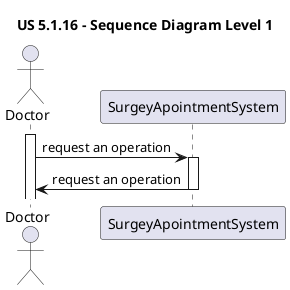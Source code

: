 ﻿@startuml
'https://plantuml.com/sequence-diagram

title US 5.1.16 - Sequence Diagram Level 1

actor Doctor
participant SurgeyApointmentSystem
activate Doctor

Doctor -> SurgeyApointmentSystem : request an operation
activate SurgeyApointmentSystem

SurgeyApointmentSystem -> Doctor : request an operation
deactivate SurgeyApointmentSystem
@enduml